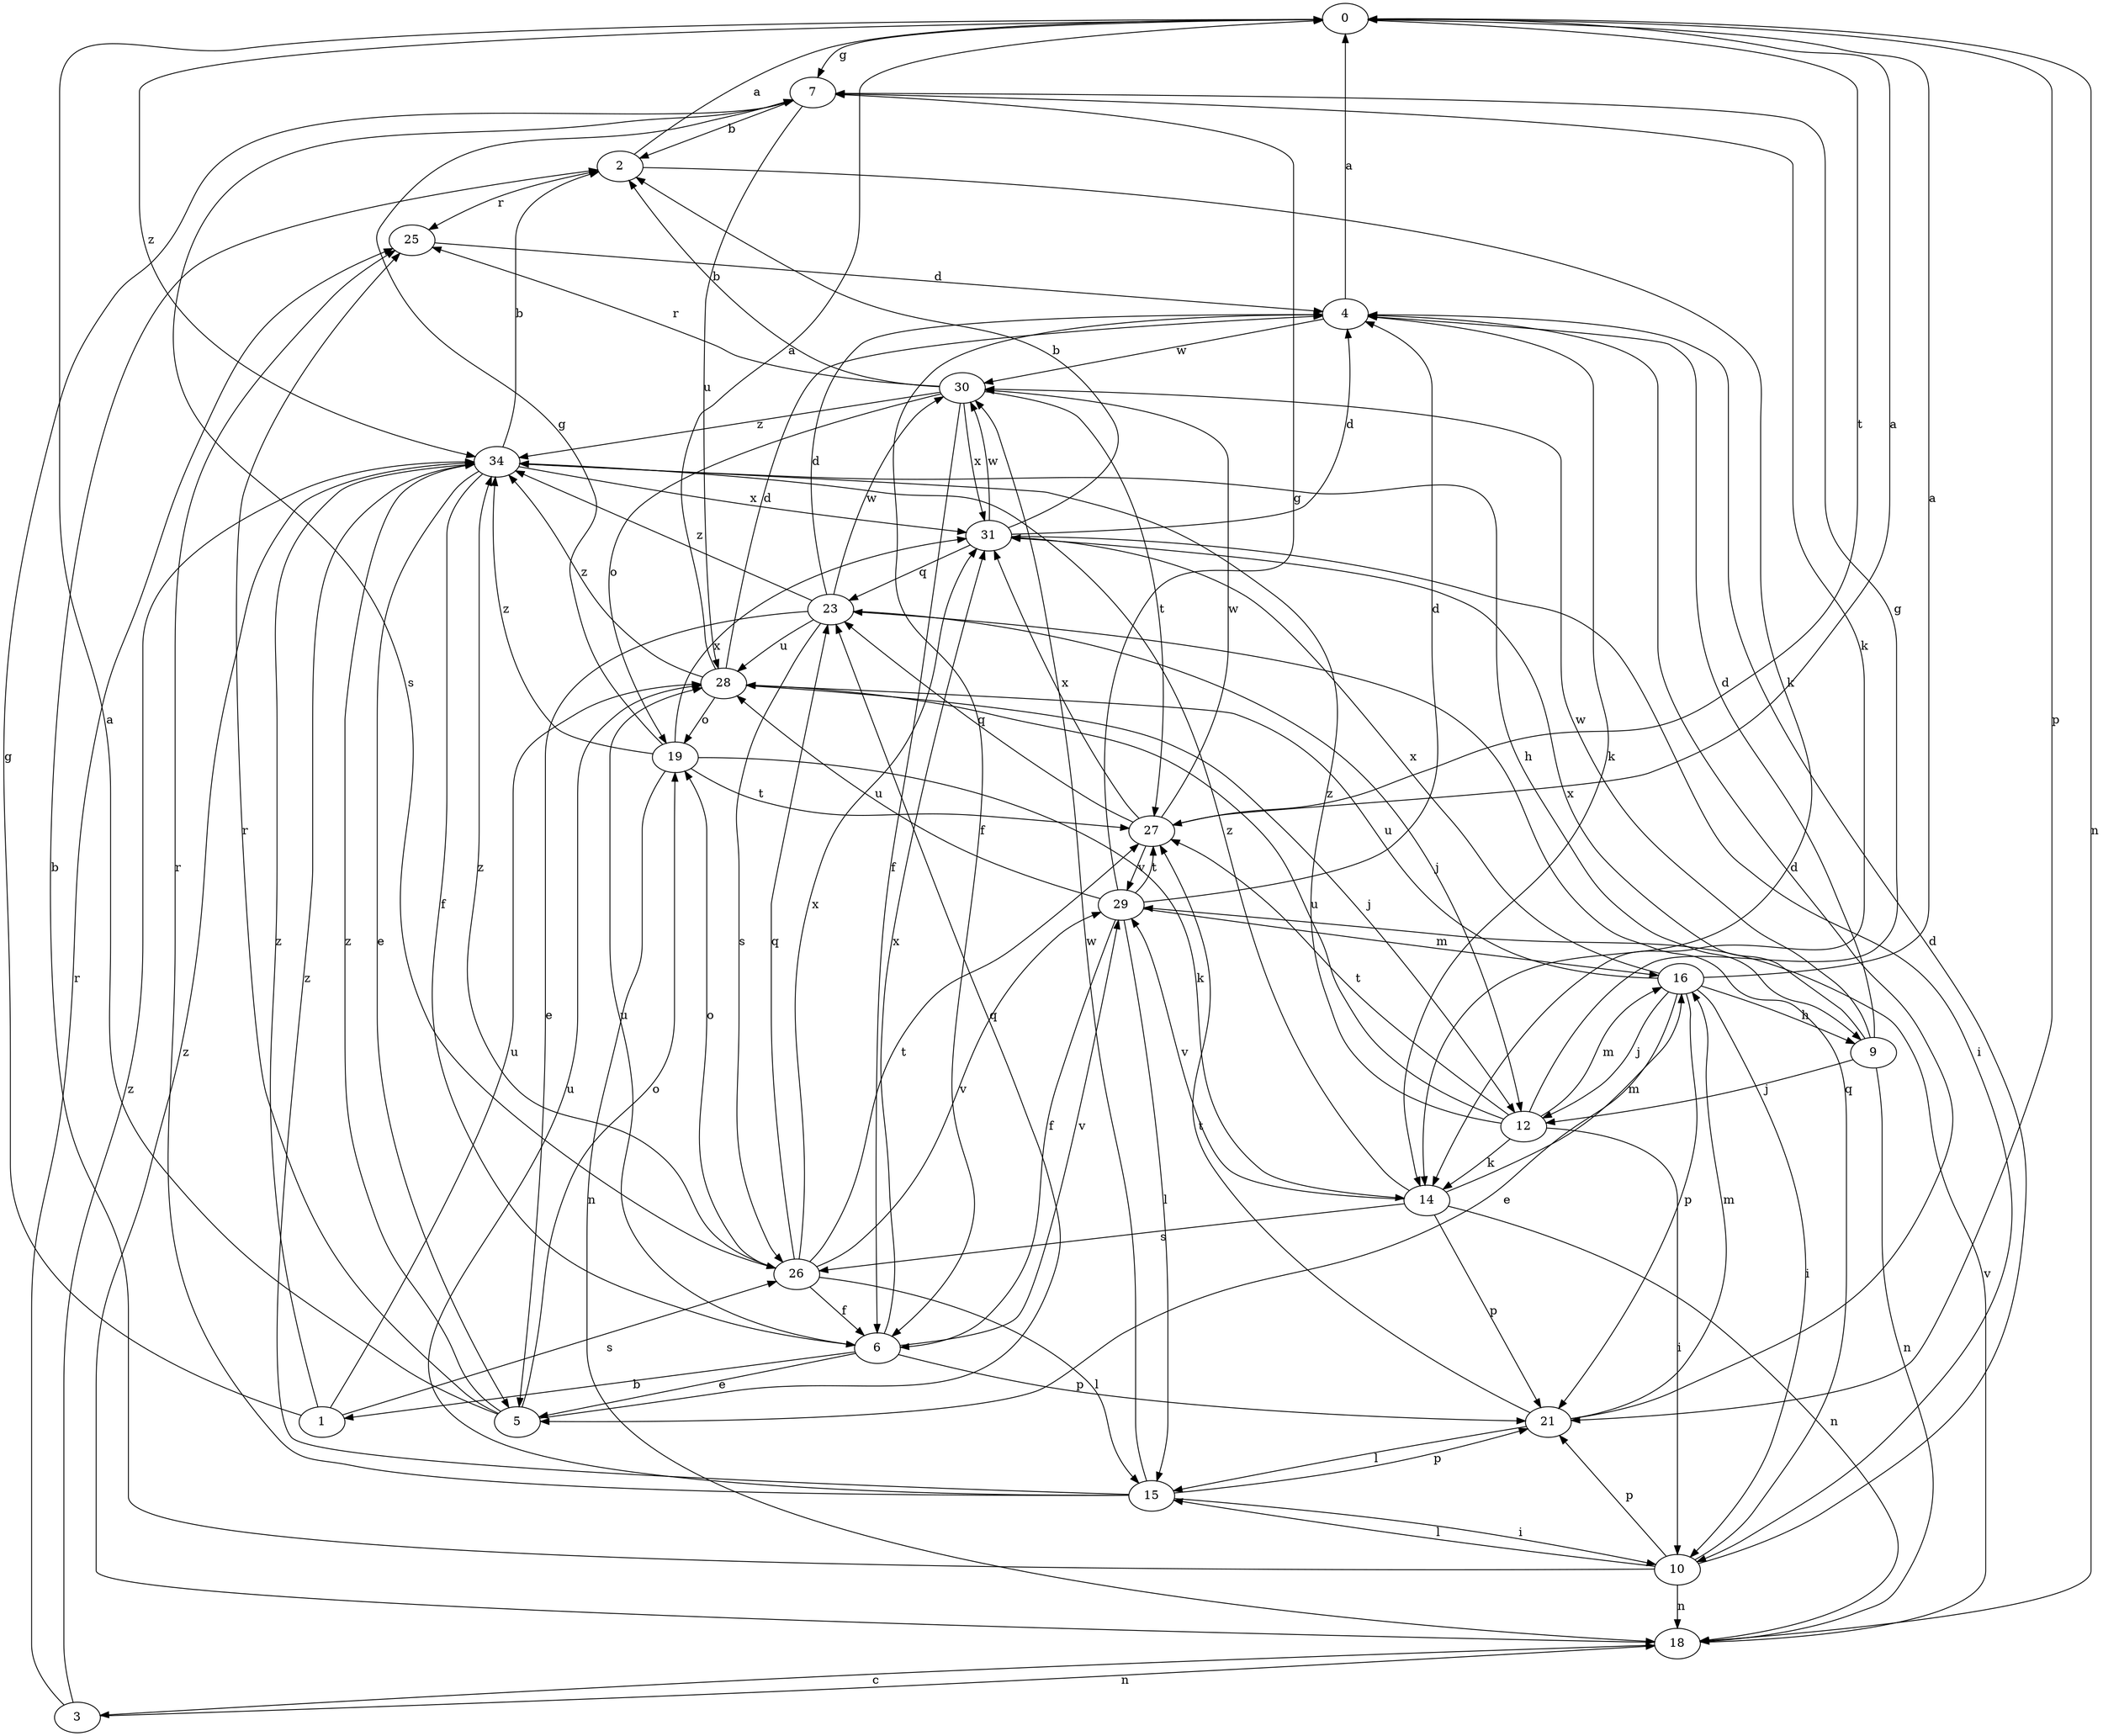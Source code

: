 strict digraph  {
0;
1;
2;
3;
4;
5;
6;
7;
9;
10;
12;
14;
15;
16;
18;
19;
21;
23;
25;
26;
27;
28;
29;
30;
31;
34;
0 -> 7  [label=g];
0 -> 18  [label=n];
0 -> 21  [label=p];
0 -> 27  [label=t];
0 -> 34  [label=z];
1 -> 7  [label=g];
1 -> 26  [label=s];
1 -> 28  [label=u];
1 -> 34  [label=z];
2 -> 0  [label=a];
2 -> 14  [label=k];
2 -> 25  [label=r];
3 -> 18  [label=n];
3 -> 25  [label=r];
3 -> 34  [label=z];
4 -> 0  [label=a];
4 -> 6  [label=f];
4 -> 14  [label=k];
4 -> 30  [label=w];
5 -> 0  [label=a];
5 -> 19  [label=o];
5 -> 23  [label=q];
5 -> 25  [label=r];
5 -> 34  [label=z];
6 -> 1  [label=b];
6 -> 5  [label=e];
6 -> 21  [label=p];
6 -> 28  [label=u];
6 -> 29  [label=v];
6 -> 31  [label=x];
7 -> 2  [label=b];
7 -> 14  [label=k];
7 -> 26  [label=s];
7 -> 28  [label=u];
9 -> 4  [label=d];
9 -> 12  [label=j];
9 -> 18  [label=n];
9 -> 30  [label=w];
9 -> 31  [label=x];
10 -> 2  [label=b];
10 -> 4  [label=d];
10 -> 15  [label=l];
10 -> 18  [label=n];
10 -> 21  [label=p];
10 -> 23  [label=q];
12 -> 7  [label=g];
12 -> 10  [label=i];
12 -> 14  [label=k];
12 -> 16  [label=m];
12 -> 27  [label=t];
12 -> 28  [label=u];
12 -> 34  [label=z];
14 -> 16  [label=m];
14 -> 18  [label=n];
14 -> 21  [label=p];
14 -> 26  [label=s];
14 -> 29  [label=v];
14 -> 34  [label=z];
15 -> 10  [label=i];
15 -> 21  [label=p];
15 -> 25  [label=r];
15 -> 28  [label=u];
15 -> 30  [label=w];
15 -> 34  [label=z];
16 -> 0  [label=a];
16 -> 5  [label=e];
16 -> 9  [label=h];
16 -> 10  [label=i];
16 -> 12  [label=j];
16 -> 21  [label=p];
16 -> 28  [label=u];
16 -> 31  [label=x];
18 -> 3  [label=c];
18 -> 29  [label=v];
18 -> 34  [label=z];
19 -> 7  [label=g];
19 -> 14  [label=k];
19 -> 18  [label=n];
19 -> 27  [label=t];
19 -> 31  [label=x];
19 -> 34  [label=z];
21 -> 4  [label=d];
21 -> 15  [label=l];
21 -> 16  [label=m];
21 -> 27  [label=t];
23 -> 4  [label=d];
23 -> 5  [label=e];
23 -> 12  [label=j];
23 -> 26  [label=s];
23 -> 28  [label=u];
23 -> 30  [label=w];
23 -> 34  [label=z];
25 -> 4  [label=d];
26 -> 6  [label=f];
26 -> 15  [label=l];
26 -> 19  [label=o];
26 -> 23  [label=q];
26 -> 27  [label=t];
26 -> 29  [label=v];
26 -> 31  [label=x];
26 -> 34  [label=z];
27 -> 0  [label=a];
27 -> 23  [label=q];
27 -> 29  [label=v];
27 -> 30  [label=w];
27 -> 31  [label=x];
28 -> 0  [label=a];
28 -> 4  [label=d];
28 -> 12  [label=j];
28 -> 19  [label=o];
28 -> 34  [label=z];
29 -> 4  [label=d];
29 -> 6  [label=f];
29 -> 7  [label=g];
29 -> 15  [label=l];
29 -> 16  [label=m];
29 -> 27  [label=t];
29 -> 28  [label=u];
30 -> 2  [label=b];
30 -> 6  [label=f];
30 -> 19  [label=o];
30 -> 25  [label=r];
30 -> 27  [label=t];
30 -> 31  [label=x];
30 -> 34  [label=z];
31 -> 2  [label=b];
31 -> 4  [label=d];
31 -> 10  [label=i];
31 -> 23  [label=q];
31 -> 30  [label=w];
34 -> 2  [label=b];
34 -> 5  [label=e];
34 -> 6  [label=f];
34 -> 9  [label=h];
34 -> 31  [label=x];
}
